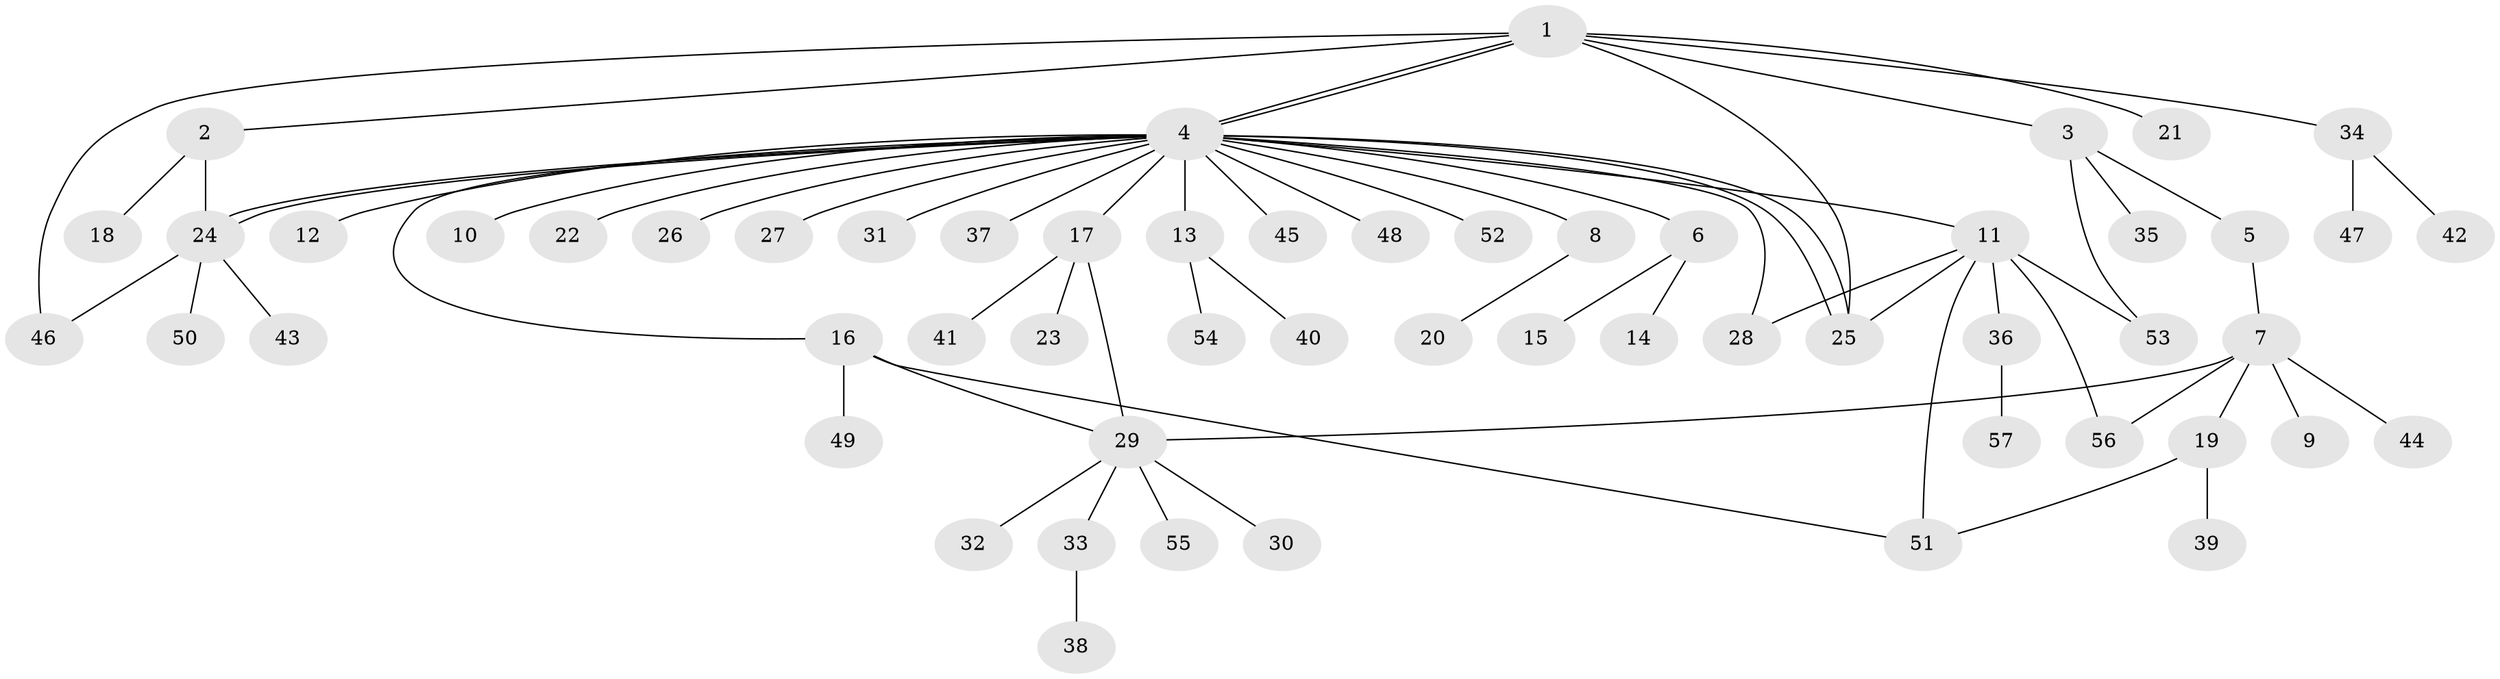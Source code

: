 // Generated by graph-tools (version 1.1) at 2025/14/03/09/25 04:14:36]
// undirected, 57 vertices, 70 edges
graph export_dot {
graph [start="1"]
  node [color=gray90,style=filled];
  1;
  2;
  3;
  4;
  5;
  6;
  7;
  8;
  9;
  10;
  11;
  12;
  13;
  14;
  15;
  16;
  17;
  18;
  19;
  20;
  21;
  22;
  23;
  24;
  25;
  26;
  27;
  28;
  29;
  30;
  31;
  32;
  33;
  34;
  35;
  36;
  37;
  38;
  39;
  40;
  41;
  42;
  43;
  44;
  45;
  46;
  47;
  48;
  49;
  50;
  51;
  52;
  53;
  54;
  55;
  56;
  57;
  1 -- 2;
  1 -- 3;
  1 -- 4;
  1 -- 4;
  1 -- 21;
  1 -- 25;
  1 -- 34;
  1 -- 46;
  2 -- 18;
  2 -- 24;
  3 -- 5;
  3 -- 35;
  3 -- 53;
  4 -- 6;
  4 -- 8;
  4 -- 10;
  4 -- 11;
  4 -- 12;
  4 -- 13;
  4 -- 16;
  4 -- 17;
  4 -- 22;
  4 -- 24;
  4 -- 24;
  4 -- 25;
  4 -- 25;
  4 -- 26;
  4 -- 27;
  4 -- 28;
  4 -- 31;
  4 -- 37;
  4 -- 45;
  4 -- 48;
  4 -- 52;
  5 -- 7;
  6 -- 14;
  6 -- 15;
  7 -- 9;
  7 -- 19;
  7 -- 29;
  7 -- 44;
  7 -- 56;
  8 -- 20;
  11 -- 25;
  11 -- 28;
  11 -- 36;
  11 -- 51;
  11 -- 53;
  11 -- 56;
  13 -- 40;
  13 -- 54;
  16 -- 29;
  16 -- 49;
  16 -- 51;
  17 -- 23;
  17 -- 29;
  17 -- 41;
  19 -- 39;
  19 -- 51;
  24 -- 43;
  24 -- 46;
  24 -- 50;
  29 -- 30;
  29 -- 32;
  29 -- 33;
  29 -- 55;
  33 -- 38;
  34 -- 42;
  34 -- 47;
  36 -- 57;
}
